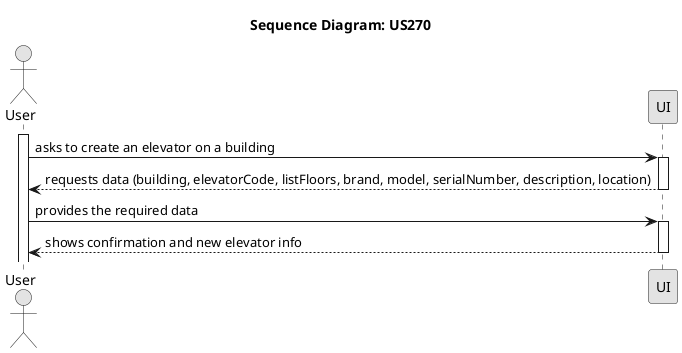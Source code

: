 @startuml
skinparam Monochrome true
skinparam PackageStyle rectangle
skinparam Shadowing false

title Sequence Diagram: US270

actor "User" as User
participant "UI" as UI

activate User

User -> UI : asks to create an elevator on a building
activate UI
UI --> User : requests data (building, elevatorCode, listFloors, brand, model, serialNumber, description, location)
deactivate UI
User -> UI : provides the required data
activate UI
UI --> User : shows confirmation and new elevator info
deactivate UI

@enduml